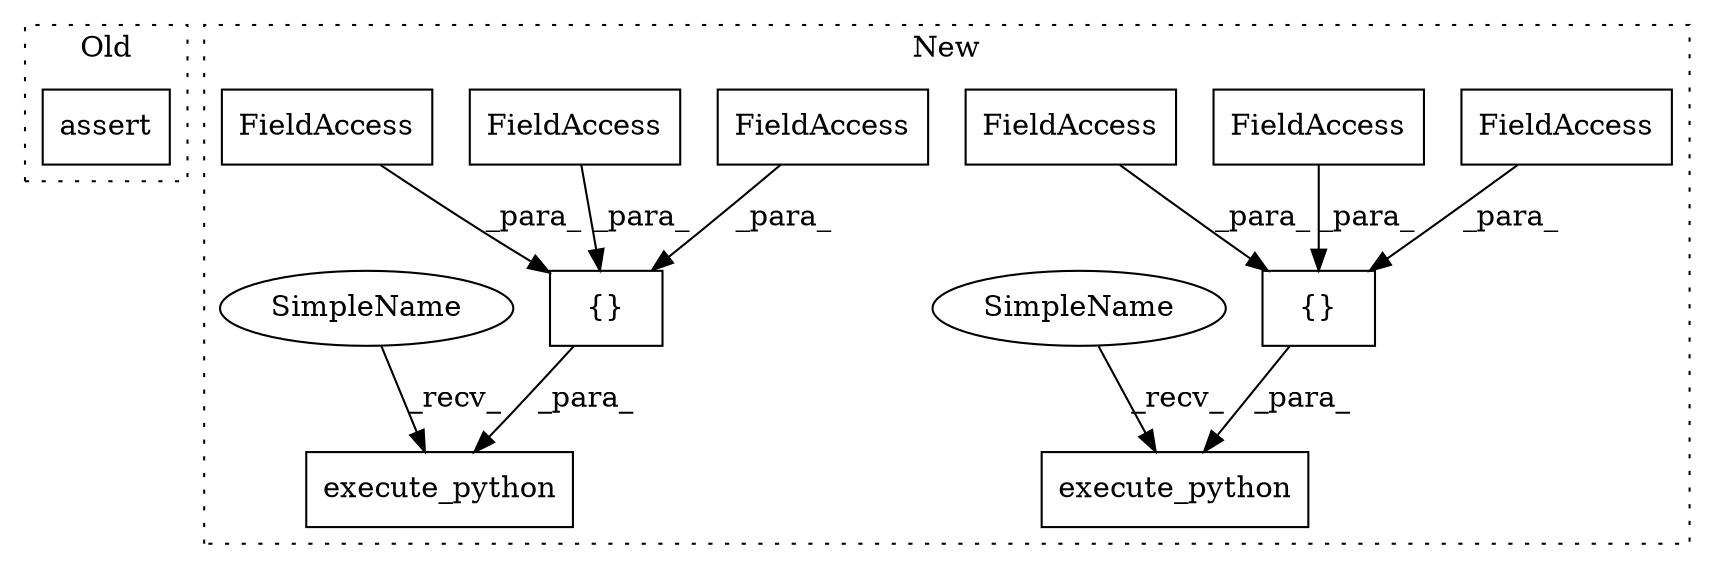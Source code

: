 digraph G {
subgraph cluster0 {
1 [label="assert" a="6" s="9588" l="7" shape="box"];
label = "Old";
style="dotted";
}
subgraph cluster1 {
2 [label="execute_python" a="32" s="8413,8483" l="15,1" shape="box"];
3 [label="{}" a="4" s="8437,8482" l="1,1" shape="box"];
4 [label="FieldAccess" a="22" s="8450" l="15" shape="box"];
5 [label="FieldAccess" a="22" s="8438" l="11" shape="box"];
6 [label="FieldAccess" a="22" s="8466" l="16" shape="box"];
7 [label="execute_python" a="32" s="8784,8854" l="15,1" shape="box"];
8 [label="{}" a="4" s="8808,8853" l="1,1" shape="box"];
9 [label="FieldAccess" a="22" s="8821" l="15" shape="box"];
10 [label="FieldAccess" a="22" s="8837" l="16" shape="box"];
11 [label="FieldAccess" a="22" s="8809" l="11" shape="box"];
12 [label="SimpleName" a="42" s="8776" l="7" shape="ellipse"];
13 [label="SimpleName" a="42" s="8405" l="7" shape="ellipse"];
label = "New";
style="dotted";
}
3 -> 2 [label="_para_"];
4 -> 3 [label="_para_"];
5 -> 3 [label="_para_"];
6 -> 3 [label="_para_"];
8 -> 7 [label="_para_"];
9 -> 8 [label="_para_"];
10 -> 8 [label="_para_"];
11 -> 8 [label="_para_"];
12 -> 7 [label="_recv_"];
13 -> 2 [label="_recv_"];
}